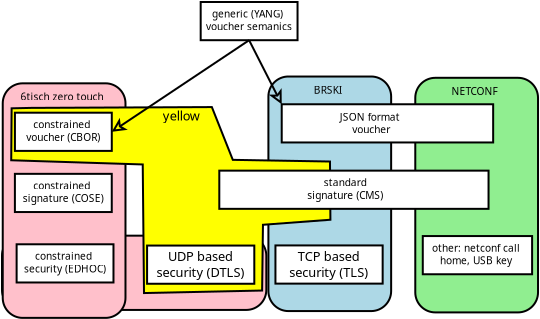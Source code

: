 <?xml version="1.0" encoding="UTF-8"?>
<dia:diagram xmlns:dia="http://www.lysator.liu.se/~alla/dia/">
  <dia:layer name="Background" visible="true" active="true">
    <dia:group>
      <dia:object type="Standard - Box" version="0" id="O0">
        <dia:attribute name="obj_pos">
          <dia:point val="20.931,-0.201"/>
        </dia:attribute>
        <dia:attribute name="obj_bb">
          <dia:rectangle val="20.881,-0.251;27.118,11.577"/>
        </dia:attribute>
        <dia:attribute name="elem_corner">
          <dia:point val="20.931,-0.201"/>
        </dia:attribute>
        <dia:attribute name="elem_width">
          <dia:real val="6.137"/>
        </dia:attribute>
        <dia:attribute name="elem_height">
          <dia:real val="11.729"/>
        </dia:attribute>
        <dia:attribute name="border_width">
          <dia:real val="0.1"/>
        </dia:attribute>
        <dia:attribute name="inner_color">
          <dia:color val="#90ee90"/>
        </dia:attribute>
        <dia:attribute name="show_background">
          <dia:boolean val="true"/>
        </dia:attribute>
        <dia:attribute name="corner_radius">
          <dia:real val="1"/>
        </dia:attribute>
      </dia:object>
      <dia:object type="Standard - Text" version="1" id="O1">
        <dia:attribute name="obj_pos">
          <dia:point val="23.895,0.657"/>
        </dia:attribute>
        <dia:attribute name="obj_bb">
          <dia:rectangle val="22.691,0.173;25.113,0.807"/>
        </dia:attribute>
        <dia:attribute name="text">
          <dia:composite type="text">
            <dia:attribute name="string">
              <dia:string>#NETCONF#</dia:string>
            </dia:attribute>
            <dia:attribute name="font">
              <dia:font family="sans" style="0" name="Helvetica"/>
            </dia:attribute>
            <dia:attribute name="height">
              <dia:real val="0.635"/>
            </dia:attribute>
            <dia:attribute name="pos">
              <dia:point val="23.895,0.657"/>
            </dia:attribute>
            <dia:attribute name="color">
              <dia:color val="#000000"/>
            </dia:attribute>
            <dia:attribute name="alignment">
              <dia:enum val="1"/>
            </dia:attribute>
          </dia:composite>
        </dia:attribute>
        <dia:attribute name="valign">
          <dia:enum val="3"/>
        </dia:attribute>
      </dia:object>
    </dia:group>
    <dia:object type="Standard - Box" version="0" id="O2">
      <dia:attribute name="obj_pos">
        <dia:point val="0.267,7.691"/>
      </dia:attribute>
      <dia:attribute name="obj_bb">
        <dia:rectangle val="0.217,7.641;13.532,11.454"/>
      </dia:attribute>
      <dia:attribute name="elem_corner">
        <dia:point val="0.267,7.691"/>
      </dia:attribute>
      <dia:attribute name="elem_width">
        <dia:real val="13.216"/>
      </dia:attribute>
      <dia:attribute name="elem_height">
        <dia:real val="3.713"/>
      </dia:attribute>
      <dia:attribute name="border_width">
        <dia:real val="0.1"/>
      </dia:attribute>
      <dia:attribute name="inner_color">
        <dia:color val="#ffc0cb"/>
      </dia:attribute>
      <dia:attribute name="show_background">
        <dia:boolean val="true"/>
      </dia:attribute>
      <dia:attribute name="corner_radius">
        <dia:real val="1"/>
      </dia:attribute>
    </dia:object>
    <dia:group>
      <dia:object type="Standard - Box" version="0" id="O3">
        <dia:attribute name="obj_pos">
          <dia:point val="0.304,0.074"/>
        </dia:attribute>
        <dia:attribute name="obj_bb">
          <dia:rectangle val="0.254,0.024;6.491,11.852"/>
        </dia:attribute>
        <dia:attribute name="elem_corner">
          <dia:point val="0.304,0.074"/>
        </dia:attribute>
        <dia:attribute name="elem_width">
          <dia:real val="6.137"/>
        </dia:attribute>
        <dia:attribute name="elem_height">
          <dia:real val="11.729"/>
        </dia:attribute>
        <dia:attribute name="border_width">
          <dia:real val="0.1"/>
        </dia:attribute>
        <dia:attribute name="inner_color">
          <dia:color val="#ffc0cb"/>
        </dia:attribute>
        <dia:attribute name="show_background">
          <dia:boolean val="true"/>
        </dia:attribute>
        <dia:attribute name="corner_radius">
          <dia:real val="1"/>
        </dia:attribute>
      </dia:object>
      <dia:object type="Standard - Text" version="1" id="O4">
        <dia:attribute name="obj_pos">
          <dia:point val="3.268,0.932"/>
        </dia:attribute>
        <dia:attribute name="obj_bb">
          <dia:rectangle val="1.079,0.448;5.471,1.082"/>
        </dia:attribute>
        <dia:attribute name="text">
          <dia:composite type="text">
            <dia:attribute name="string">
              <dia:string>#6tisch zero touch#</dia:string>
            </dia:attribute>
            <dia:attribute name="font">
              <dia:font family="sans" style="0" name="Helvetica"/>
            </dia:attribute>
            <dia:attribute name="height">
              <dia:real val="0.635"/>
            </dia:attribute>
            <dia:attribute name="pos">
              <dia:point val="3.268,0.932"/>
            </dia:attribute>
            <dia:attribute name="color">
              <dia:color val="#000000"/>
            </dia:attribute>
            <dia:attribute name="alignment">
              <dia:enum val="1"/>
            </dia:attribute>
          </dia:composite>
        </dia:attribute>
        <dia:attribute name="valign">
          <dia:enum val="3"/>
        </dia:attribute>
      </dia:object>
    </dia:group>
    <dia:group>
      <dia:object type="Standard - Box" version="0" id="O5">
        <dia:attribute name="obj_pos">
          <dia:point val="13.587,-0.267"/>
        </dia:attribute>
        <dia:attribute name="obj_bb">
          <dia:rectangle val="13.537,-0.317;19.774,11.511"/>
        </dia:attribute>
        <dia:attribute name="elem_corner">
          <dia:point val="13.587,-0.267"/>
        </dia:attribute>
        <dia:attribute name="elem_width">
          <dia:real val="6.137"/>
        </dia:attribute>
        <dia:attribute name="elem_height">
          <dia:real val="11.729"/>
        </dia:attribute>
        <dia:attribute name="border_width">
          <dia:real val="0.1"/>
        </dia:attribute>
        <dia:attribute name="inner_color">
          <dia:color val="#add8e6"/>
        </dia:attribute>
        <dia:attribute name="show_background">
          <dia:boolean val="true"/>
        </dia:attribute>
        <dia:attribute name="corner_radius">
          <dia:real val="1"/>
        </dia:attribute>
      </dia:object>
      <dia:object type="Standard - Text" version="1" id="O6">
        <dia:attribute name="obj_pos">
          <dia:point val="16.551,0.591"/>
        </dia:attribute>
        <dia:attribute name="obj_bb">
          <dia:rectangle val="15.798,0.121;17.303,0.711"/>
        </dia:attribute>
        <dia:attribute name="text">
          <dia:composite type="text">
            <dia:attribute name="string">
              <dia:string>#BRSKI#</dia:string>
            </dia:attribute>
            <dia:attribute name="font">
              <dia:font family="sans" style="0" name="Helvetica"/>
            </dia:attribute>
            <dia:attribute name="height">
              <dia:real val="0.635"/>
            </dia:attribute>
            <dia:attribute name="pos">
              <dia:point val="16.551,0.591"/>
            </dia:attribute>
            <dia:attribute name="color">
              <dia:color val="#000000"/>
            </dia:attribute>
            <dia:attribute name="alignment">
              <dia:enum val="1"/>
            </dia:attribute>
          </dia:composite>
        </dia:attribute>
        <dia:attribute name="valign">
          <dia:enum val="3"/>
        </dia:attribute>
      </dia:object>
    </dia:group>
    <dia:group>
      <dia:object type="Standard - Polygon" version="0" id="O7">
        <dia:attribute name="obj_pos">
          <dia:point val="0.748,1.324"/>
        </dia:attribute>
        <dia:attribute name="obj_bb">
          <dia:rectangle val="0.677,1.211;16.737,10.612"/>
        </dia:attribute>
        <dia:attribute name="poly_points">
          <dia:point val="0.748,1.324"/>
          <dia:point val="1.712,1.303"/>
          <dia:point val="10.76,1.262"/>
          <dia:point val="11.807,3.9"/>
          <dia:point val="16.666,3.984"/>
          <dia:point val="16.687,6.895"/>
          <dia:point val="13.315,7.147"/>
          <dia:point val="13.273,10.435"/>
          <dia:point val="7.367,10.561"/>
          <dia:point val="7.304,4.131"/>
          <dia:point val="0.728,3.921"/>
        </dia:attribute>
        <dia:attribute name="line_width">
          <dia:real val="0.1"/>
        </dia:attribute>
        <dia:attribute name="inner_color">
          <dia:color val="#ffff00"/>
        </dia:attribute>
        <dia:attribute name="show_background">
          <dia:boolean val="true"/>
        </dia:attribute>
      </dia:object>
      <dia:object type="Standard - Text" version="1" id="O8">
        <dia:attribute name="obj_pos">
          <dia:point val="8.309,1.932"/>
        </dia:attribute>
        <dia:attribute name="obj_bb">
          <dia:rectangle val="8.309,1.337;10.354,2.082"/>
        </dia:attribute>
        <dia:attribute name="text">
          <dia:composite type="text">
            <dia:attribute name="string">
              <dia:string>#yellow#</dia:string>
            </dia:attribute>
            <dia:attribute name="font">
              <dia:font family="sans" style="0" name="Helvetica"/>
            </dia:attribute>
            <dia:attribute name="height">
              <dia:real val="0.8"/>
            </dia:attribute>
            <dia:attribute name="pos">
              <dia:point val="8.309,1.932"/>
            </dia:attribute>
            <dia:attribute name="color">
              <dia:color val="#000000"/>
            </dia:attribute>
            <dia:attribute name="alignment">
              <dia:enum val="0"/>
            </dia:attribute>
          </dia:composite>
        </dia:attribute>
        <dia:attribute name="valign">
          <dia:enum val="3"/>
        </dia:attribute>
      </dia:object>
    </dia:group>
    <dia:group>
      <dia:object type="Standard - Box" version="0" id="O9">
        <dia:attribute name="obj_pos">
          <dia:point val="7.521,8.186"/>
        </dia:attribute>
        <dia:attribute name="obj_bb">
          <dia:rectangle val="7.471,8.136;12.932,10.146"/>
        </dia:attribute>
        <dia:attribute name="elem_corner">
          <dia:point val="7.521,8.186"/>
        </dia:attribute>
        <dia:attribute name="elem_width">
          <dia:real val="5.361"/>
        </dia:attribute>
        <dia:attribute name="elem_height">
          <dia:real val="1.91"/>
        </dia:attribute>
        <dia:attribute name="show_background">
          <dia:boolean val="true"/>
        </dia:attribute>
      </dia:object>
      <dia:object type="Standard - Text" version="1" id="O10">
        <dia:attribute name="obj_pos">
          <dia:point val="10.191,8.963"/>
        </dia:attribute>
        <dia:attribute name="obj_bb">
          <dia:rectangle val="7.738,8.368;12.643,9.913"/>
        </dia:attribute>
        <dia:attribute name="text">
          <dia:composite type="text">
            <dia:attribute name="string">
              <dia:string>#UDP based
security (DTLS)#</dia:string>
            </dia:attribute>
            <dia:attribute name="font">
              <dia:font family="sans" style="0" name="Helvetica"/>
            </dia:attribute>
            <dia:attribute name="height">
              <dia:real val="0.8"/>
            </dia:attribute>
            <dia:attribute name="pos">
              <dia:point val="10.191,8.963"/>
            </dia:attribute>
            <dia:attribute name="color">
              <dia:color val="#000000"/>
            </dia:attribute>
            <dia:attribute name="alignment">
              <dia:enum val="1"/>
            </dia:attribute>
          </dia:composite>
        </dia:attribute>
        <dia:attribute name="valign">
          <dia:enum val="3"/>
        </dia:attribute>
      </dia:object>
    </dia:group>
    <dia:group>
      <dia:object type="Standard - Box" version="0" id="O11">
        <dia:attribute name="obj_pos">
          <dia:point val="0.913,1.543"/>
        </dia:attribute>
        <dia:attribute name="obj_bb">
          <dia:rectangle val="0.863,1.493;5.805,3.503"/>
        </dia:attribute>
        <dia:attribute name="elem_corner">
          <dia:point val="0.913,1.543"/>
        </dia:attribute>
        <dia:attribute name="elem_width">
          <dia:real val="4.843"/>
        </dia:attribute>
        <dia:attribute name="elem_height">
          <dia:real val="1.91"/>
        </dia:attribute>
        <dia:attribute name="show_background">
          <dia:boolean val="true"/>
        </dia:attribute>
      </dia:object>
      <dia:object type="Standard - Text" version="1" id="O12">
        <dia:attribute name="obj_pos">
          <dia:point val="3.334,2.32"/>
        </dia:attribute>
        <dia:attribute name="obj_bb">
          <dia:rectangle val="1.305,1.85;5.363,3.075"/>
        </dia:attribute>
        <dia:attribute name="text">
          <dia:composite type="text">
            <dia:attribute name="string">
              <dia:string>#constrained 
voucher (CBOR)#</dia:string>
            </dia:attribute>
            <dia:attribute name="font">
              <dia:font family="sans" style="0" name="Helvetica"/>
            </dia:attribute>
            <dia:attribute name="height">
              <dia:real val="0.635"/>
            </dia:attribute>
            <dia:attribute name="pos">
              <dia:point val="3.334,2.32"/>
            </dia:attribute>
            <dia:attribute name="color">
              <dia:color val="#000000"/>
            </dia:attribute>
            <dia:attribute name="alignment">
              <dia:enum val="1"/>
            </dia:attribute>
          </dia:composite>
        </dia:attribute>
        <dia:attribute name="valign">
          <dia:enum val="3"/>
        </dia:attribute>
      </dia:object>
    </dia:group>
    <dia:group>
      <dia:object type="Standard - Box" version="0" id="O13">
        <dia:attribute name="obj_pos">
          <dia:point val="0.912,4.6"/>
        </dia:attribute>
        <dia:attribute name="obj_bb">
          <dia:rectangle val="0.862,4.55;5.805,6.56"/>
        </dia:attribute>
        <dia:attribute name="elem_corner">
          <dia:point val="0.912,4.6"/>
        </dia:attribute>
        <dia:attribute name="elem_width">
          <dia:real val="4.843"/>
        </dia:attribute>
        <dia:attribute name="elem_height">
          <dia:real val="1.91"/>
        </dia:attribute>
        <dia:attribute name="show_background">
          <dia:boolean val="true"/>
        </dia:attribute>
      </dia:object>
      <dia:object type="Standard - Text" version="1" id="O14">
        <dia:attribute name="obj_pos">
          <dia:point val="3.333,5.377"/>
        </dia:attribute>
        <dia:attribute name="obj_bb">
          <dia:rectangle val="1.159,4.907;5.507,6.132"/>
        </dia:attribute>
        <dia:attribute name="text">
          <dia:composite type="text">
            <dia:attribute name="string">
              <dia:string>#constrained 
signature (COSE)#</dia:string>
            </dia:attribute>
            <dia:attribute name="font">
              <dia:font family="sans" style="0" name="Helvetica"/>
            </dia:attribute>
            <dia:attribute name="height">
              <dia:real val="0.635"/>
            </dia:attribute>
            <dia:attribute name="pos">
              <dia:point val="3.333,5.377"/>
            </dia:attribute>
            <dia:attribute name="color">
              <dia:color val="#000000"/>
            </dia:attribute>
            <dia:attribute name="alignment">
              <dia:enum val="1"/>
            </dia:attribute>
          </dia:composite>
        </dia:attribute>
        <dia:attribute name="valign">
          <dia:enum val="3"/>
        </dia:attribute>
      </dia:object>
    </dia:group>
    <dia:group>
      <dia:object type="Standard - Box" version="0" id="O15">
        <dia:attribute name="obj_pos">
          <dia:point val="0.998,8.122"/>
        </dia:attribute>
        <dia:attribute name="obj_bb">
          <dia:rectangle val="0.948,8.072;5.891,10.082"/>
        </dia:attribute>
        <dia:attribute name="elem_corner">
          <dia:point val="0.998,8.122"/>
        </dia:attribute>
        <dia:attribute name="elem_width">
          <dia:real val="4.843"/>
        </dia:attribute>
        <dia:attribute name="elem_height">
          <dia:real val="1.91"/>
        </dia:attribute>
        <dia:attribute name="show_background">
          <dia:boolean val="true"/>
        </dia:attribute>
      </dia:object>
      <dia:object type="Standard - Text" version="1" id="O16">
        <dia:attribute name="obj_pos">
          <dia:point val="3.419,8.899"/>
        </dia:attribute>
        <dia:attribute name="obj_bb">
          <dia:rectangle val="1.203,8.429;5.636,9.654"/>
        </dia:attribute>
        <dia:attribute name="text">
          <dia:composite type="text">
            <dia:attribute name="string">
              <dia:string>#constrained 
security (EDHOC)#</dia:string>
            </dia:attribute>
            <dia:attribute name="font">
              <dia:font family="sans" style="0" name="Helvetica"/>
            </dia:attribute>
            <dia:attribute name="height">
              <dia:real val="0.635"/>
            </dia:attribute>
            <dia:attribute name="pos">
              <dia:point val="3.419,8.899"/>
            </dia:attribute>
            <dia:attribute name="color">
              <dia:color val="#000000"/>
            </dia:attribute>
            <dia:attribute name="alignment">
              <dia:enum val="1"/>
            </dia:attribute>
          </dia:composite>
        </dia:attribute>
        <dia:attribute name="valign">
          <dia:enum val="3"/>
        </dia:attribute>
      </dia:object>
    </dia:group>
    <dia:group>
      <dia:object type="Standard - Box" version="0" id="O17">
        <dia:attribute name="obj_pos">
          <dia:point val="13.939,8.179"/>
        </dia:attribute>
        <dia:attribute name="obj_bb">
          <dia:rectangle val="13.889,8.129;19.35,10.139"/>
        </dia:attribute>
        <dia:attribute name="elem_corner">
          <dia:point val="13.939,8.179"/>
        </dia:attribute>
        <dia:attribute name="elem_width">
          <dia:real val="5.361"/>
        </dia:attribute>
        <dia:attribute name="elem_height">
          <dia:real val="1.91"/>
        </dia:attribute>
        <dia:attribute name="show_background">
          <dia:boolean val="true"/>
        </dia:attribute>
      </dia:object>
      <dia:object type="Standard - Text" version="1" id="O18">
        <dia:attribute name="obj_pos">
          <dia:point val="16.608,8.957"/>
        </dia:attribute>
        <dia:attribute name="obj_bb">
          <dia:rectangle val="14.402,8.343;18.833,9.944"/>
        </dia:attribute>
        <dia:attribute name="text">
          <dia:composite type="text">
            <dia:attribute name="string">
              <dia:string>#TCP based
security (TLS)#</dia:string>
            </dia:attribute>
            <dia:attribute name="font">
              <dia:font family="sans" style="0" name="Helvetica"/>
            </dia:attribute>
            <dia:attribute name="height">
              <dia:real val="0.8"/>
            </dia:attribute>
            <dia:attribute name="pos">
              <dia:point val="16.608,8.957"/>
            </dia:attribute>
            <dia:attribute name="color">
              <dia:color val="#000000"/>
            </dia:attribute>
            <dia:attribute name="alignment">
              <dia:enum val="1"/>
            </dia:attribute>
          </dia:composite>
        </dia:attribute>
        <dia:attribute name="valign">
          <dia:enum val="3"/>
        </dia:attribute>
      </dia:object>
    </dia:group>
    <dia:object type="Standard - Box" version="0" id="O19">
      <dia:attribute name="obj_pos">
        <dia:point val="10.201,-3.992"/>
      </dia:attribute>
      <dia:attribute name="obj_bb">
        <dia:rectangle val="10.151,-4.042;15.094,-2.032"/>
      </dia:attribute>
      <dia:attribute name="elem_corner">
        <dia:point val="10.201,-3.992"/>
      </dia:attribute>
      <dia:attribute name="elem_width">
        <dia:real val="4.843"/>
      </dia:attribute>
      <dia:attribute name="elem_height">
        <dia:real val="1.91"/>
      </dia:attribute>
      <dia:attribute name="show_background">
        <dia:boolean val="true"/>
      </dia:attribute>
    </dia:object>
    <dia:object type="Standard - Text" version="1" id="O20">
      <dia:attribute name="obj_pos">
        <dia:point val="12.622,-3.215"/>
      </dia:attribute>
      <dia:attribute name="obj_bb">
        <dia:rectangle val="10.319,-3.699;14.941,-2.43"/>
      </dia:attribute>
      <dia:attribute name="text">
        <dia:composite type="text">
          <dia:attribute name="string">
            <dia:string>#generic (YANG) 
voucher semanics#</dia:string>
          </dia:attribute>
          <dia:attribute name="font">
            <dia:font family="sans" style="0" name="Helvetica"/>
          </dia:attribute>
          <dia:attribute name="height">
            <dia:real val="0.635"/>
          </dia:attribute>
          <dia:attribute name="pos">
            <dia:point val="12.622,-3.215"/>
          </dia:attribute>
          <dia:attribute name="color">
            <dia:color val="#000000"/>
          </dia:attribute>
          <dia:attribute name="alignment">
            <dia:enum val="1"/>
          </dia:attribute>
        </dia:composite>
      </dia:attribute>
      <dia:attribute name="valign">
        <dia:enum val="3"/>
      </dia:attribute>
    </dia:object>
    <dia:object type="Standard - Text" version="1" id="O21">
      <dia:attribute name="obj_pos">
        <dia:point val="12.907,-3.307"/>
      </dia:attribute>
      <dia:attribute name="obj_bb">
        <dia:rectangle val="12.907,-3.902;12.907,-3.157"/>
      </dia:attribute>
      <dia:attribute name="text">
        <dia:composite type="text">
          <dia:attribute name="string">
            <dia:string>##</dia:string>
          </dia:attribute>
          <dia:attribute name="font">
            <dia:font family="sans" style="0" name="Helvetica"/>
          </dia:attribute>
          <dia:attribute name="height">
            <dia:real val="0.8"/>
          </dia:attribute>
          <dia:attribute name="pos">
            <dia:point val="12.907,-3.307"/>
          </dia:attribute>
          <dia:attribute name="color">
            <dia:color val="#000000"/>
          </dia:attribute>
          <dia:attribute name="alignment">
            <dia:enum val="0"/>
          </dia:attribute>
        </dia:composite>
      </dia:attribute>
      <dia:attribute name="valign">
        <dia:enum val="3"/>
      </dia:attribute>
    </dia:object>
    <dia:object type="Standard - Line" version="0" id="O22">
      <dia:attribute name="obj_pos">
        <dia:point val="12.622,-2.082"/>
      </dia:attribute>
      <dia:attribute name="obj_bb">
        <dia:rectangle val="5.662,-2.151;12.692,2.567"/>
      </dia:attribute>
      <dia:attribute name="conn_endpoints">
        <dia:point val="12.622,-2.082"/>
        <dia:point val="5.755,2.498"/>
      </dia:attribute>
      <dia:attribute name="numcp">
        <dia:int val="1"/>
      </dia:attribute>
      <dia:attribute name="end_arrow">
        <dia:enum val="23"/>
      </dia:attribute>
      <dia:attribute name="end_arrow_length">
        <dia:real val="0.5"/>
      </dia:attribute>
      <dia:attribute name="end_arrow_width">
        <dia:real val="0.5"/>
      </dia:attribute>
      <dia:connections>
        <dia:connection handle="0" to="O19" connection="6"/>
        <dia:connection handle="1" to="O11" connection="4"/>
      </dia:connections>
    </dia:object>
    <dia:object type="Standard - Line" version="0" id="O23">
      <dia:attribute name="obj_pos">
        <dia:point val="12.622,-2.082"/>
      </dia:attribute>
      <dia:attribute name="obj_bb">
        <dia:rectangle val="12.555,-2.149;14.323,1.221"/>
      </dia:attribute>
      <dia:attribute name="conn_endpoints">
        <dia:point val="12.622,-2.082"/>
        <dia:point val="14.253,1.121"/>
      </dia:attribute>
      <dia:attribute name="numcp">
        <dia:int val="1"/>
      </dia:attribute>
      <dia:attribute name="end_arrow">
        <dia:enum val="23"/>
      </dia:attribute>
      <dia:attribute name="end_arrow_length">
        <dia:real val="0.5"/>
      </dia:attribute>
      <dia:attribute name="end_arrow_width">
        <dia:real val="0.5"/>
      </dia:attribute>
      <dia:connections>
        <dia:connection handle="0" to="O19" connection="6"/>
        <dia:connection handle="1" to="O24" connection="0"/>
      </dia:connections>
    </dia:object>
    <dia:group>
      <dia:object type="Standard - Box" version="0" id="O24">
        <dia:attribute name="obj_pos">
          <dia:point val="14.253,1.121"/>
        </dia:attribute>
        <dia:attribute name="obj_bb">
          <dia:rectangle val="14.203,1.071;24.874,3.081"/>
        </dia:attribute>
        <dia:attribute name="elem_corner">
          <dia:point val="14.253,1.121"/>
        </dia:attribute>
        <dia:attribute name="elem_width">
          <dia:real val="10.572"/>
        </dia:attribute>
        <dia:attribute name="elem_height">
          <dia:real val="1.91"/>
        </dia:attribute>
        <dia:attribute name="show_background">
          <dia:boolean val="true"/>
        </dia:attribute>
      </dia:object>
      <dia:object type="Standard - Text" version="1" id="O25">
        <dia:attribute name="obj_pos">
          <dia:point val="18.727,1.94"/>
        </dia:attribute>
        <dia:attribute name="obj_bb">
          <dia:rectangle val="17.093,1.47;20.36,2.695"/>
        </dia:attribute>
        <dia:attribute name="text">
          <dia:composite type="text">
            <dia:attribute name="string">
              <dia:string>#JSON format 
voucher#</dia:string>
            </dia:attribute>
            <dia:attribute name="font">
              <dia:font family="sans" style="0" name="Helvetica"/>
            </dia:attribute>
            <dia:attribute name="height">
              <dia:real val="0.635"/>
            </dia:attribute>
            <dia:attribute name="pos">
              <dia:point val="18.727,1.94"/>
            </dia:attribute>
            <dia:attribute name="color">
              <dia:color val="#000000"/>
            </dia:attribute>
            <dia:attribute name="alignment">
              <dia:enum val="1"/>
            </dia:attribute>
          </dia:composite>
        </dia:attribute>
        <dia:attribute name="valign">
          <dia:enum val="3"/>
        </dia:attribute>
      </dia:object>
    </dia:group>
    <dia:group>
      <dia:object type="Standard - Box" version="0" id="O26">
        <dia:attribute name="obj_pos">
          <dia:point val="11.132,4.44"/>
        </dia:attribute>
        <dia:attribute name="obj_bb">
          <dia:rectangle val="11.082,4.39;24.644,6.401"/>
        </dia:attribute>
        <dia:attribute name="elem_corner">
          <dia:point val="11.132,4.44"/>
        </dia:attribute>
        <dia:attribute name="elem_width">
          <dia:real val="13.462"/>
        </dia:attribute>
        <dia:attribute name="elem_height">
          <dia:real val="1.91"/>
        </dia:attribute>
        <dia:attribute name="show_background">
          <dia:boolean val="true"/>
        </dia:attribute>
      </dia:object>
      <dia:object type="Standard - Text" version="1" id="O27">
        <dia:attribute name="obj_pos">
          <dia:point val="17.428,5.218"/>
        </dia:attribute>
        <dia:attribute name="obj_bb">
          <dia:rectangle val="15.396,4.748;19.461,5.973"/>
        </dia:attribute>
        <dia:attribute name="text">
          <dia:composite type="text">
            <dia:attribute name="string">
              <dia:string>#standard
signature (CMS)#</dia:string>
            </dia:attribute>
            <dia:attribute name="font">
              <dia:font family="sans" style="0" name="Helvetica"/>
            </dia:attribute>
            <dia:attribute name="height">
              <dia:real val="0.635"/>
            </dia:attribute>
            <dia:attribute name="pos">
              <dia:point val="17.428,5.218"/>
            </dia:attribute>
            <dia:attribute name="color">
              <dia:color val="#000000"/>
            </dia:attribute>
            <dia:attribute name="alignment">
              <dia:enum val="1"/>
            </dia:attribute>
          </dia:composite>
        </dia:attribute>
        <dia:attribute name="valign">
          <dia:enum val="3"/>
        </dia:attribute>
      </dia:object>
    </dia:group>
    <dia:object type="Standard - Box" version="0" id="O28">
      <dia:attribute name="obj_pos">
        <dia:point val="21.306,7.711"/>
      </dia:attribute>
      <dia:attribute name="obj_bb">
        <dia:rectangle val="21.256,7.661;26.822,9.672"/>
      </dia:attribute>
      <dia:attribute name="elem_corner">
        <dia:point val="21.306,7.711"/>
      </dia:attribute>
      <dia:attribute name="elem_width">
        <dia:real val="5.466"/>
      </dia:attribute>
      <dia:attribute name="elem_height">
        <dia:real val="1.91"/>
      </dia:attribute>
      <dia:attribute name="show_background">
        <dia:boolean val="true"/>
      </dia:attribute>
    </dia:object>
    <dia:object type="Standard - Text" version="1" id="O29">
      <dia:attribute name="obj_pos">
        <dia:point val="23.971,8.489"/>
      </dia:attribute>
      <dia:attribute name="obj_bb">
        <dia:rectangle val="21.655,8.019;26.287,9.244"/>
      </dia:attribute>
      <dia:attribute name="text">
        <dia:composite type="text">
          <dia:attribute name="string">
            <dia:string>#other: netconf call
home, USB key#</dia:string>
          </dia:attribute>
          <dia:attribute name="font">
            <dia:font family="sans" style="0" name="Helvetica"/>
          </dia:attribute>
          <dia:attribute name="height">
            <dia:real val="0.635"/>
          </dia:attribute>
          <dia:attribute name="pos">
            <dia:point val="23.971,8.489"/>
          </dia:attribute>
          <dia:attribute name="color">
            <dia:color val="#000000"/>
          </dia:attribute>
          <dia:attribute name="alignment">
            <dia:enum val="1"/>
          </dia:attribute>
        </dia:composite>
      </dia:attribute>
      <dia:attribute name="valign">
        <dia:enum val="3"/>
      </dia:attribute>
    </dia:object>
  </dia:layer>
</dia:diagram>
